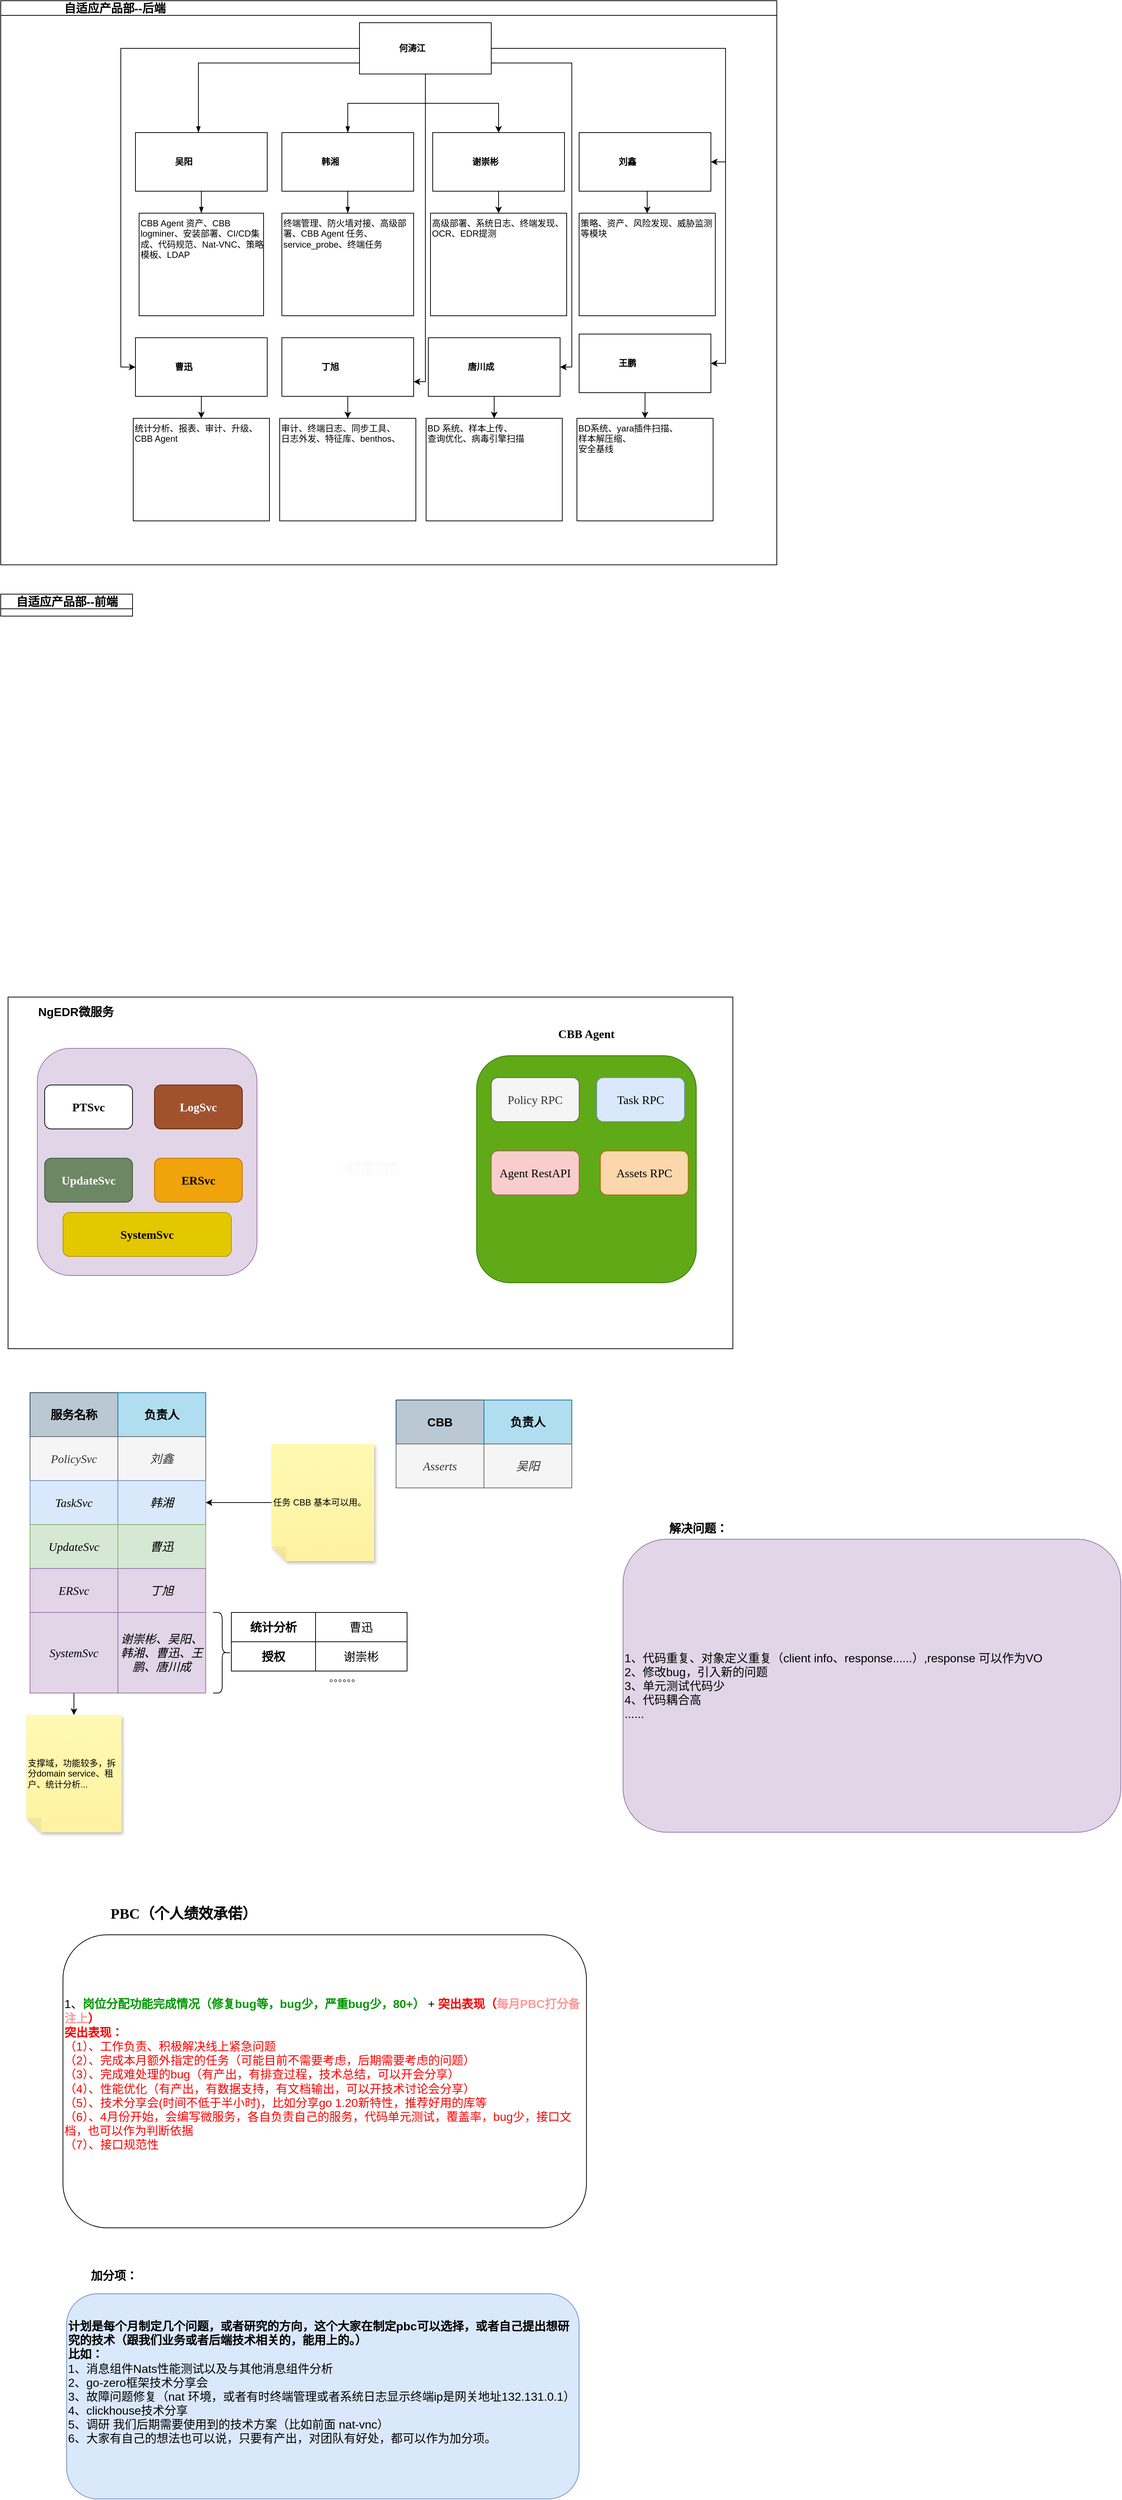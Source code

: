 <mxfile version="21.1.1" type="github">
  <diagram id="prtHgNgQTEPvFCAcTncT" name="Page-1">
    <mxGraphModel dx="1981" dy="699" grid="1" gridSize="10" guides="1" tooltips="1" connect="1" arrows="1" fold="1" page="1" pageScale="1" pageWidth="827" pageHeight="1169" math="0" shadow="0">
      <root>
        <mxCell id="0" />
        <mxCell id="1" parent="0" />
        <mxCell id="QDGvHehOKybcKLlj2q08-73" value="&lt;font style=&quot;font-size: 16px;&quot;&gt;1、&lt;font color=&quot;#009900&quot;&gt;&lt;b&gt;岗位分配功能完成情况（修复bug等，bug少，严重bug少，80+）&lt;/b&gt;&lt;/font&gt; + &lt;b style=&quot;&quot;&gt;&lt;font color=&quot;#ff0000&quot;&gt;突出表现（&lt;/font&gt;&lt;font color=&quot;#ff9999&quot;&gt;每月PBC打分备注上&lt;/font&gt;&lt;font color=&quot;#ff0000&quot;&gt;）&lt;/font&gt;&lt;br&gt;&lt;font color=&quot;#ff0000&quot;&gt;突出表现：&lt;/font&gt;&lt;/b&gt;&lt;br&gt;&lt;font color=&quot;#ff0000&quot;&gt;（1）、工作负责、积极解决线上紧急问题&lt;/font&gt;&lt;br&gt;&lt;span style=&quot;color: rgb(255, 0, 0);&quot;&gt;	&lt;/span&gt;&lt;font color=&quot;#ff0000&quot;&gt;（2）、完成本月额外指定的任务（可能目前不需要考虑，后期需要考虑的问题）&lt;/font&gt;&lt;br&gt;&lt;span style=&quot;color: rgb(255, 0, 0);&quot;&gt;	&lt;/span&gt;&lt;font color=&quot;#ff0000&quot;&gt;（3）、完成难处理的bug（有产出，有排查过程，技术总结，可以开会分享）&lt;br&gt;&lt;/font&gt;&lt;span style=&quot;&quot;&gt;	&lt;font color=&quot;#ff0000&quot;&gt;（&lt;/font&gt;&lt;/span&gt;&lt;font color=&quot;#ff0000&quot;&gt;4&lt;span style=&quot;&quot;&gt;）、性能优化（有产出，有数据支持，有文档输出，可以开技术讨论会分享）&lt;br&gt;&lt;/span&gt;&lt;/font&gt;&lt;font style=&quot;border-color: var(--border-color);&quot; color=&quot;#ff0000&quot;&gt;（5&lt;/font&gt;&lt;font style=&quot;border-color: var(--border-color);&quot; color=&quot;#ff0000&quot;&gt;&lt;span style=&quot;border-color: var(--border-color);&quot;&gt;）、技术分享会(时间不低于半小时)，比如分享go 1.20新特性，推荐好用的库等&lt;br&gt;&lt;/span&gt;&lt;/font&gt;&lt;font style=&quot;border-color: var(--border-color);&quot; color=&quot;#ff0000&quot;&gt;（6&lt;/font&gt;&lt;font style=&quot;border-color: var(--border-color);&quot; color=&quot;#ff0000&quot;&gt;）、4月份开始，会编写微服务，各自负责自己的服务，代码单元测试，覆盖率，bug少，接口文档，也可以作为判断依据&lt;/font&gt;&lt;br&gt;&lt;font style=&quot;border-color: var(--border-color);&quot; color=&quot;#ff0000&quot;&gt;（7&lt;/font&gt;&lt;font style=&quot;border-color: var(--border-color);&quot; color=&quot;#ff0000&quot;&gt;）、接口规范性&lt;/font&gt;&lt;br&gt;&lt;font color=&quot;#ff0000&quot;&gt;&amp;nbsp;&lt;/font&gt;&lt;/font&gt;" style="rounded=1;whiteSpace=wrap;html=1;align=left;" vertex="1" parent="1">
          <mxGeometry x="-435" y="2680" width="715" height="400" as="geometry" />
        </mxCell>
        <mxCell id="QDGvHehOKybcKLlj2q08-12" value="&#xa;&lt;b style=&quot;border-color: var(--border-color); color: rgb(255, 255, 255); font-family: &amp;quot;Comic Sans MS&amp;quot;; font-size: 16px; font-style: normal; font-variant-ligatures: normal; font-variant-caps: normal; letter-spacing: normal; orphans: 2; text-align: center; text-indent: 0px; text-transform: none; widows: 2; word-spacing: 0px; -webkit-text-stroke-width: 0px; background-color: rgb(251, 251, 251); text-decoration-thickness: initial; text-decoration-style: initial; text-decoration-color: initial;&quot;&gt;CBB Agent&lt;/b&gt;&#xa;&#xa;" style="rounded=0;whiteSpace=wrap;html=1;" vertex="1" parent="1">
          <mxGeometry x="-510" y="1400" width="990" height="480" as="geometry" />
        </mxCell>
        <mxCell id="dNxyNK7c78bLwvsdeMH5-11" value="&lt;span style=&quot;font-size: 16px;&quot;&gt;&amp;nbsp; &amp;nbsp; &amp;nbsp;&lt;span style=&quot;white-space: pre;&quot;&gt;	&lt;/span&gt;&lt;span style=&quot;white-space: pre;&quot;&gt;	&lt;/span&gt;&lt;span style=&quot;white-space: pre;&quot;&gt;	&lt;/span&gt;&lt;span style=&quot;white-space: pre;&quot;&gt;	&lt;/span&gt;&lt;span style=&quot;white-space: pre;&quot;&gt;	&lt;/span&gt;&lt;span style=&quot;white-space: pre;&quot;&gt;	&lt;/span&gt;&lt;span style=&quot;white-space: pre;&quot;&gt;	&lt;/span&gt;&lt;span style=&quot;white-space: pre;&quot;&gt;	&lt;/span&gt;&lt;span style=&quot;white-space: pre;&quot;&gt;	&lt;/span&gt;&lt;span style=&quot;white-space: pre;&quot;&gt;	&lt;/span&gt;&lt;span style=&quot;white-space: pre;&quot;&gt;	&lt;/span&gt;&lt;span style=&quot;white-space: pre;&quot;&gt;	&lt;/span&gt;&lt;span style=&quot;white-space: pre;&quot;&gt;	&lt;/span&gt;&lt;span style=&quot;white-space: pre;&quot;&gt;	&lt;/span&gt;自适应产品部--后端&lt;/span&gt;" style="swimlane;html=1;startSize=20;horizontal=1;containerType=tree;glass=0;align=left;" parent="1" vertex="1">
          <mxGeometry x="-520" y="40" width="1060" height="770" as="geometry">
            <mxRectangle x="-520" y="40" width="100" height="30" as="alternateBounds" />
          </mxGeometry>
        </mxCell>
        <mxCell id="dNxyNK7c78bLwvsdeMH5-13" value="" style="endArrow=blockThin;endFill=1;fontSize=11;edgeStyle=elbowEdgeStyle;elbow=vertical;rounded=0;exitX=0;exitY=0.5;exitDx=0;exitDy=0;" parent="dNxyNK7c78bLwvsdeMH5-11" source="dNxyNK7c78bLwvsdeMH5-12" target="dNxyNK7c78bLwvsdeMH5-14" edge="1">
          <mxGeometry relative="1" as="geometry">
            <mxPoint x="270" y="90" as="sourcePoint" />
            <Array as="points">
              <mxPoint x="270" y="85" />
            </Array>
          </mxGeometry>
        </mxCell>
        <UserObject label="吴阳&lt;br&gt;" placeholders="1" id="dNxyNK7c78bLwvsdeMH5-14">
          <mxCell style="label;image=https://cdn3.iconfinder.com/data/icons/user-avatars-1/512/users-10-3-128.png;whiteSpace=wrap;html=1;rounded=0;glass=0;treeFolding=1;treeMoving=1;" parent="dNxyNK7c78bLwvsdeMH5-11" vertex="1">
            <mxGeometry x="184" y="180" width="180" height="80" as="geometry" />
          </mxCell>
        </UserObject>
        <mxCell id="dNxyNK7c78bLwvsdeMH5-15" value="" style="endArrow=blockThin;endFill=1;fontSize=11;edgeStyle=elbowEdgeStyle;elbow=vertical;rounded=0;" parent="dNxyNK7c78bLwvsdeMH5-11" source="dNxyNK7c78bLwvsdeMH5-12" target="dNxyNK7c78bLwvsdeMH5-16" edge="1">
          <mxGeometry relative="1" as="geometry" />
        </mxCell>
        <UserObject label="韩湘" placeholders="1" id="dNxyNK7c78bLwvsdeMH5-16">
          <mxCell style="label;image=https://cdn3.iconfinder.com/data/icons/user-avatars-1/512/users-9-2-128.png;whiteSpace=wrap;html=1;rounded=0;glass=0;treeFolding=1;treeMoving=1;" parent="dNxyNK7c78bLwvsdeMH5-11" vertex="1">
            <mxGeometry x="384" y="180" width="180" height="80" as="geometry" />
          </mxCell>
        </UserObject>
        <mxCell id="P8AsUJd5_cXzrDXwwjN4-2" value="" style="endArrow=blockThin;endFill=1;fontSize=11;edgeStyle=elbowEdgeStyle;elbow=vertical;rounded=0;" parent="dNxyNK7c78bLwvsdeMH5-11" source="dNxyNK7c78bLwvsdeMH5-14" target="P8AsUJd5_cXzrDXwwjN4-3" edge="1">
          <mxGeometry relative="1" as="geometry">
            <mxPoint x="300" y="160" as="sourcePoint" />
          </mxGeometry>
        </mxCell>
        <UserObject label="CBB Agent 资产、CBB logminer、安装部署、CI/CD集成、代码规范、Nat-VNC、策略模板、LDAP" placeholders="1" id="P8AsUJd5_cXzrDXwwjN4-3">
          <mxCell style="whiteSpace=wrap;html=1;rounded=0;glass=0;treeFolding=1;treeMoving=1;align=left;verticalAlign=top;" parent="dNxyNK7c78bLwvsdeMH5-11" vertex="1" collapsed="1">
            <mxGeometry x="189" y="290" width="170" height="140" as="geometry" />
          </mxCell>
        </UserObject>
        <mxCell id="0Z5E34LWCH2BCrxLQeH4-35" style="edgeStyle=orthogonalEdgeStyle;rounded=0;orthogonalLoop=1;jettySize=auto;html=1;entryX=0;entryY=0.5;entryDx=0;entryDy=0;fontFamily=Helvetica;fontSize=12;fontColor=default;startSize=20;" parent="dNxyNK7c78bLwvsdeMH5-11" source="dNxyNK7c78bLwvsdeMH5-12" target="0Z5E34LWCH2BCrxLQeH4-30" edge="1">
          <mxGeometry relative="1" as="geometry" />
        </mxCell>
        <mxCell id="0Z5E34LWCH2BCrxLQeH4-36" style="edgeStyle=orthogonalEdgeStyle;rounded=0;orthogonalLoop=1;jettySize=auto;html=1;entryX=1;entryY=0.5;entryDx=0;entryDy=0;fontFamily=Helvetica;fontSize=12;fontColor=default;startSize=20;" parent="dNxyNK7c78bLwvsdeMH5-11" source="dNxyNK7c78bLwvsdeMH5-12" target="0Z5E34LWCH2BCrxLQeH4-33" edge="1">
          <mxGeometry relative="1" as="geometry" />
        </mxCell>
        <mxCell id="0Z5E34LWCH2BCrxLQeH4-37" style="edgeStyle=orthogonalEdgeStyle;rounded=0;orthogonalLoop=1;jettySize=auto;html=1;entryX=1;entryY=0.5;entryDx=0;entryDy=0;fontFamily=Helvetica;fontSize=12;fontColor=default;startSize=20;" parent="dNxyNK7c78bLwvsdeMH5-11" source="dNxyNK7c78bLwvsdeMH5-12" target="0Z5E34LWCH2BCrxLQeH4-29" edge="1">
          <mxGeometry relative="1" as="geometry" />
        </mxCell>
        <mxCell id="0Z5E34LWCH2BCrxLQeH4-38" style="edgeStyle=orthogonalEdgeStyle;rounded=0;orthogonalLoop=1;jettySize=auto;html=1;fontFamily=Helvetica;fontSize=12;fontColor=default;startSize=20;exitX=0.5;exitY=1;exitDx=0;exitDy=0;" parent="dNxyNK7c78bLwvsdeMH5-11" source="dNxyNK7c78bLwvsdeMH5-12" target="P8AsUJd5_cXzrDXwwjN4-17" edge="1">
          <mxGeometry relative="1" as="geometry">
            <mxPoint x="580" y="100" as="sourcePoint" />
            <Array as="points">
              <mxPoint x="580" y="140" />
              <mxPoint x="680" y="140" />
            </Array>
          </mxGeometry>
        </mxCell>
        <mxCell id="0Z5E34LWCH2BCrxLQeH4-40" style="edgeStyle=orthogonalEdgeStyle;rounded=0;orthogonalLoop=1;jettySize=auto;html=1;entryX=1;entryY=0.5;entryDx=0;entryDy=0;fontFamily=Helvetica;fontSize=12;fontColor=default;startSize=20;" parent="dNxyNK7c78bLwvsdeMH5-11" source="dNxyNK7c78bLwvsdeMH5-12" target="0Z5E34LWCH2BCrxLQeH4-32" edge="1">
          <mxGeometry relative="1" as="geometry">
            <Array as="points">
              <mxPoint x="780" y="85" />
              <mxPoint x="780" y="500" />
            </Array>
          </mxGeometry>
        </mxCell>
        <mxCell id="0Z5E34LWCH2BCrxLQeH4-41" style="edgeStyle=orthogonalEdgeStyle;rounded=0;orthogonalLoop=1;jettySize=auto;html=1;entryX=1;entryY=0.75;entryDx=0;entryDy=0;fontFamily=Helvetica;fontSize=12;fontColor=default;startSize=20;exitX=1;exitY=0.5;exitDx=0;exitDy=0;" parent="dNxyNK7c78bLwvsdeMH5-11" source="dNxyNK7c78bLwvsdeMH5-12" target="0Z5E34LWCH2BCrxLQeH4-31" edge="1">
          <mxGeometry relative="1" as="geometry">
            <Array as="points">
              <mxPoint x="580" y="85" />
              <mxPoint x="580" y="520" />
            </Array>
          </mxGeometry>
        </mxCell>
        <UserObject label="何涛江" name="何涛江" placeholders="1" id="dNxyNK7c78bLwvsdeMH5-12">
          <mxCell style="label;image=https://cdn3.iconfinder.com/data/icons/user-avatars-1/512/users-8-2-256.png;whiteSpace=wrap;html=1;rounded=0;glass=0;treeMoving=1;treeFolding=1;" parent="dNxyNK7c78bLwvsdeMH5-11" vertex="1">
            <mxGeometry x="490" y="30" width="180" height="70" as="geometry" />
          </mxCell>
        </UserObject>
        <mxCell id="P8AsUJd5_cXzrDXwwjN4-4" value="" style="endArrow=blockThin;endFill=1;fontSize=11;edgeStyle=elbowEdgeStyle;elbow=vertical;rounded=0;" parent="dNxyNK7c78bLwvsdeMH5-11" source="dNxyNK7c78bLwvsdeMH5-16" target="P8AsUJd5_cXzrDXwwjN4-5" edge="1">
          <mxGeometry relative="1" as="geometry">
            <mxPoint x="190" y="160" as="sourcePoint" />
          </mxGeometry>
        </mxCell>
        <UserObject label="终端管理、防火墙对接、高级部署、CBB Agent 任务、service_probe、终端任务" placeholders="1" id="P8AsUJd5_cXzrDXwwjN4-5">
          <mxCell style="whiteSpace=wrap;html=1;rounded=0;glass=0;treeFolding=1;treeMoving=1;align=left;verticalAlign=top;" parent="dNxyNK7c78bLwvsdeMH5-11" vertex="1">
            <mxGeometry x="384" y="290" width="180" height="140" as="geometry" />
          </mxCell>
        </UserObject>
        <UserObject label="谢崇彬" placeholders="1" id="P8AsUJd5_cXzrDXwwjN4-17">
          <mxCell style="label;image=https://cdn3.iconfinder.com/data/icons/user-avatars-1/512/users-11-2-512.png;whiteSpace=wrap;html=1;rounded=0;glass=0;treeFolding=1;treeMoving=1;" parent="dNxyNK7c78bLwvsdeMH5-11" vertex="1">
            <mxGeometry x="590" y="180" width="180" height="80" as="geometry" />
          </mxCell>
        </UserObject>
        <mxCell id="0Z5E34LWCH2BCrxLQeH4-17" value="" style="edgeStyle=orthogonalEdgeStyle;rounded=0;orthogonalLoop=1;jettySize=auto;html=1;" parent="dNxyNK7c78bLwvsdeMH5-11" source="P8AsUJd5_cXzrDXwwjN4-17" target="0Z5E34LWCH2BCrxLQeH4-18" edge="1">
          <mxGeometry relative="1" as="geometry" />
        </mxCell>
        <UserObject label="高级部署、系统日志、终端发现、&#xa;OCR、EDR提测" placeholders="1" id="0Z5E34LWCH2BCrxLQeH4-18">
          <mxCell style="align=left;fontStyle=0;verticalAlign=top;" parent="dNxyNK7c78bLwvsdeMH5-11" vertex="1" collapsed="1">
            <mxGeometry x="587" y="290" width="186" height="140" as="geometry" />
          </mxCell>
        </UserObject>
        <mxCell id="0Z5E34LWCH2BCrxLQeH4-61" style="edgeStyle=orthogonalEdgeStyle;rounded=0;orthogonalLoop=1;jettySize=auto;html=1;exitX=0.5;exitY=1;exitDx=0;exitDy=0;entryX=0.5;entryY=0;entryDx=0;entryDy=0;fontFamily=Helvetica;fontSize=12;fontColor=default;startSize=20;" parent="dNxyNK7c78bLwvsdeMH5-11" source="0Z5E34LWCH2BCrxLQeH4-29" target="0Z5E34LWCH2BCrxLQeH4-58" edge="1">
          <mxGeometry relative="1" as="geometry" />
        </mxCell>
        <UserObject label="刘鑫" placeholders="1" id="0Z5E34LWCH2BCrxLQeH4-29">
          <mxCell style="label;image=https://cdn3.iconfinder.com/data/icons/user-avatars-1/512/users-15-512.png;whiteSpace=wrap;html=1;rounded=0;glass=0;treeFolding=1;treeMoving=1;" parent="dNxyNK7c78bLwvsdeMH5-11" vertex="1">
            <mxGeometry x="790" y="180" width="180" height="80" as="geometry" />
          </mxCell>
        </UserObject>
        <mxCell id="0Z5E34LWCH2BCrxLQeH4-63" style="edgeStyle=orthogonalEdgeStyle;rounded=0;orthogonalLoop=1;jettySize=auto;html=1;entryX=0.5;entryY=0;entryDx=0;entryDy=0;fontFamily=Helvetica;fontSize=12;fontColor=default;startSize=20;" parent="dNxyNK7c78bLwvsdeMH5-11" source="0Z5E34LWCH2BCrxLQeH4-30" target="0Z5E34LWCH2BCrxLQeH4-62" edge="1">
          <mxGeometry relative="1" as="geometry" />
        </mxCell>
        <UserObject label="曹迅" placeholders="1" id="0Z5E34LWCH2BCrxLQeH4-30">
          <mxCell style="label;image=https://cdn3.iconfinder.com/data/icons/user-avatars-1/512/users-6-2-512.png;whiteSpace=wrap;html=1;rounded=0;glass=0;treeFolding=1;treeMoving=1;" parent="dNxyNK7c78bLwvsdeMH5-11" vertex="1">
            <mxGeometry x="184" y="460" width="180" height="80" as="geometry" />
          </mxCell>
        </UserObject>
        <mxCell id="0Z5E34LWCH2BCrxLQeH4-71" style="edgeStyle=orthogonalEdgeStyle;rounded=0;orthogonalLoop=1;jettySize=auto;html=1;entryX=0.5;entryY=0;entryDx=0;entryDy=0;fontFamily=Helvetica;fontSize=12;fontColor=default;startSize=20;" parent="dNxyNK7c78bLwvsdeMH5-11" source="0Z5E34LWCH2BCrxLQeH4-31" target="0Z5E34LWCH2BCrxLQeH4-64" edge="1">
          <mxGeometry relative="1" as="geometry" />
        </mxCell>
        <UserObject label="丁旭" placeholders="1" id="0Z5E34LWCH2BCrxLQeH4-31">
          <mxCell style="label;image=https://cdn3.iconfinder.com/data/icons/user-avatars-1/512/users-2-512.png;whiteSpace=wrap;html=1;rounded=0;glass=0;treeFolding=1;treeMoving=1;" parent="dNxyNK7c78bLwvsdeMH5-11" vertex="1">
            <mxGeometry x="384" y="460" width="180" height="80" as="geometry" />
          </mxCell>
        </UserObject>
        <mxCell id="0Z5E34LWCH2BCrxLQeH4-70" style="edgeStyle=orthogonalEdgeStyle;rounded=0;orthogonalLoop=1;jettySize=auto;html=1;entryX=0.5;entryY=0;entryDx=0;entryDy=0;fontFamily=Helvetica;fontSize=12;fontColor=default;startSize=20;" parent="dNxyNK7c78bLwvsdeMH5-11" source="0Z5E34LWCH2BCrxLQeH4-32" target="0Z5E34LWCH2BCrxLQeH4-65" edge="1">
          <mxGeometry relative="1" as="geometry" />
        </mxCell>
        <UserObject label="唐川成" placeholders="1" id="0Z5E34LWCH2BCrxLQeH4-32">
          <mxCell style="label;image=https://cdn3.iconfinder.com/data/icons/user-avatars-1/512/users-7-512.png;whiteSpace=wrap;html=1;rounded=0;glass=0;treeFolding=1;treeMoving=1;" parent="dNxyNK7c78bLwvsdeMH5-11" vertex="1">
            <mxGeometry x="584" y="460" width="180" height="80" as="geometry" />
          </mxCell>
        </UserObject>
        <mxCell id="0Z5E34LWCH2BCrxLQeH4-69" style="edgeStyle=orthogonalEdgeStyle;rounded=0;orthogonalLoop=1;jettySize=auto;html=1;entryX=0.5;entryY=0;entryDx=0;entryDy=0;fontFamily=Helvetica;fontSize=12;fontColor=default;startSize=20;" parent="dNxyNK7c78bLwvsdeMH5-11" source="0Z5E34LWCH2BCrxLQeH4-33" target="0Z5E34LWCH2BCrxLQeH4-66" edge="1">
          <mxGeometry relative="1" as="geometry" />
        </mxCell>
        <UserObject label="王鹏" placeholders="1" id="0Z5E34LWCH2BCrxLQeH4-33">
          <mxCell style="label;image=https://cdn3.iconfinder.com/data/icons/user-avatars-1/512/users-4-512.png;whiteSpace=wrap;html=1;rounded=0;glass=0;treeFolding=1;treeMoving=1;" parent="dNxyNK7c78bLwvsdeMH5-11" vertex="1">
            <mxGeometry x="790" y="455" width="180" height="80" as="geometry" />
          </mxCell>
        </UserObject>
        <UserObject label="策略、资产、风险发现、威胁监测&#xa;等模块" placeholders="1" id="0Z5E34LWCH2BCrxLQeH4-58">
          <mxCell style="verticalAlign=top;align=left;" parent="dNxyNK7c78bLwvsdeMH5-11" vertex="1" collapsed="1">
            <mxGeometry x="790" y="290" width="186" height="140" as="geometry" />
          </mxCell>
        </UserObject>
        <UserObject label="统计分析、报表、审计、升级、&#xa;CBB Agent" placeholders="1" id="0Z5E34LWCH2BCrxLQeH4-62">
          <mxCell style="align=left;verticalAlign=top;" parent="dNxyNK7c78bLwvsdeMH5-11" vertex="1" collapsed="1">
            <mxGeometry x="181" y="570" width="186" height="140" as="geometry" />
          </mxCell>
        </UserObject>
        <UserObject label="审计、终端日志、同步工具、&#xa;日志外发、特征库、benthos、" placeholders="1" id="0Z5E34LWCH2BCrxLQeH4-64">
          <mxCell style="align=left;verticalAlign=top;" parent="dNxyNK7c78bLwvsdeMH5-11" vertex="1" collapsed="1">
            <mxGeometry x="381" y="570" width="186" height="140" as="geometry" />
          </mxCell>
        </UserObject>
        <UserObject label="BD 系统、样本上传、&#xa;查询优化、病毒引擎扫描" placeholders="1" id="0Z5E34LWCH2BCrxLQeH4-65">
          <mxCell style="align=left;verticalAlign=top;" parent="dNxyNK7c78bLwvsdeMH5-11" vertex="1" collapsed="1">
            <mxGeometry x="581" y="570" width="186" height="140" as="geometry" />
          </mxCell>
        </UserObject>
        <UserObject label="BD系统、yara插件扫描、&#xa;样本解压缩、&#xa;安全基线" placeholders="1" id="0Z5E34LWCH2BCrxLQeH4-66">
          <mxCell style="align=left;verticalAlign=top;" parent="dNxyNK7c78bLwvsdeMH5-11" vertex="1" collapsed="1">
            <mxGeometry x="787" y="570" width="186" height="140" as="geometry" />
          </mxCell>
        </UserObject>
        <mxCell id="0Z5E34LWCH2BCrxLQeH4-9" value="自适应产品部--前端" style="swimlane;html=1;startSize=20;horizontal=1;containerType=tree;glass=0;fontSize=16;" parent="1" vertex="1" collapsed="1">
          <mxGeometry x="-520" y="850" width="180" height="30" as="geometry">
            <mxRectangle x="-520" y="850" width="1060" height="450" as="alternateBounds" />
          </mxGeometry>
        </mxCell>
        <UserObject label="何涛江" placeholders="1" id="0Z5E34LWCH2BCrxLQeH4-10">
          <mxCell style="label;image=https://cdn3.iconfinder.com/data/icons/user-avatars-1/512/users-8-2-256.png;whiteSpace=wrap;html=1;rounded=0;glass=0;treeMoving=1;treeFolding=1;" parent="0Z5E34LWCH2BCrxLQeH4-9" vertex="1">
            <mxGeometry x="440" y="40" width="180" height="70" as="geometry" />
          </mxCell>
        </UserObject>
        <mxCell id="0Z5E34LWCH2BCrxLQeH4-11" value="" style="endArrow=blockThin;endFill=1;fontSize=11;edgeStyle=elbowEdgeStyle;elbow=vertical;rounded=0;" parent="0Z5E34LWCH2BCrxLQeH4-9" source="0Z5E34LWCH2BCrxLQeH4-10" target="0Z5E34LWCH2BCrxLQeH4-12" edge="1">
          <mxGeometry relative="1" as="geometry" />
        </mxCell>
        <mxCell id="0Z5E34LWCH2BCrxLQeH4-75" style="edgeStyle=orthogonalEdgeStyle;rounded=0;orthogonalLoop=1;jettySize=auto;html=1;entryX=0.5;entryY=0;entryDx=0;entryDy=0;fontFamily=Helvetica;fontSize=12;fontColor=default;startSize=20;" parent="0Z5E34LWCH2BCrxLQeH4-9" source="0Z5E34LWCH2BCrxLQeH4-12" target="0Z5E34LWCH2BCrxLQeH4-72" edge="1">
          <mxGeometry relative="1" as="geometry" />
        </mxCell>
        <UserObject label="李昌威" placeholders="1" id="0Z5E34LWCH2BCrxLQeH4-12">
          <mxCell style="label;image=https://cdn3.iconfinder.com/data/icons/user-avatars-1/512/users-10-3-128.png;whiteSpace=wrap;html=1;rounded=0;glass=0;treeFolding=1;treeMoving=1;" parent="0Z5E34LWCH2BCrxLQeH4-9" vertex="1">
            <mxGeometry x="220" y="170" width="180" height="80" as="geometry" />
          </mxCell>
        </UserObject>
        <mxCell id="0Z5E34LWCH2BCrxLQeH4-13" value="" style="endArrow=blockThin;endFill=1;fontSize=11;edgeStyle=elbowEdgeStyle;elbow=vertical;rounded=0;" parent="0Z5E34LWCH2BCrxLQeH4-9" source="0Z5E34LWCH2BCrxLQeH4-10" target="0Z5E34LWCH2BCrxLQeH4-14" edge="1">
          <mxGeometry relative="1" as="geometry" />
        </mxCell>
        <mxCell id="0Z5E34LWCH2BCrxLQeH4-76" style="edgeStyle=orthogonalEdgeStyle;rounded=0;orthogonalLoop=1;jettySize=auto;html=1;fontFamily=Helvetica;fontSize=12;fontColor=default;startSize=20;" parent="0Z5E34LWCH2BCrxLQeH4-9" source="0Z5E34LWCH2BCrxLQeH4-14" target="0Z5E34LWCH2BCrxLQeH4-73" edge="1">
          <mxGeometry relative="1" as="geometry" />
        </mxCell>
        <UserObject label="吴国庆" placeholders="1" id="0Z5E34LWCH2BCrxLQeH4-14">
          <mxCell style="label;image=https://cdn3.iconfinder.com/data/icons/user-avatars-1/512/users-9-2-128.png;whiteSpace=wrap;html=1;rounded=0;glass=0;treeFolding=1;treeMoving=1;" parent="0Z5E34LWCH2BCrxLQeH4-9" vertex="1">
            <mxGeometry x="440" y="170" width="180" height="80" as="geometry" />
          </mxCell>
        </UserObject>
        <mxCell id="0Z5E34LWCH2BCrxLQeH4-15" value="" style="endArrow=blockThin;endFill=1;fontSize=11;edgeStyle=elbowEdgeStyle;elbow=vertical;rounded=0;" parent="0Z5E34LWCH2BCrxLQeH4-9" source="0Z5E34LWCH2BCrxLQeH4-10" target="0Z5E34LWCH2BCrxLQeH4-16" edge="1">
          <mxGeometry relative="1" as="geometry" />
        </mxCell>
        <mxCell id="0Z5E34LWCH2BCrxLQeH4-77" style="edgeStyle=orthogonalEdgeStyle;rounded=0;orthogonalLoop=1;jettySize=auto;html=1;fontFamily=Helvetica;fontSize=12;fontColor=default;startSize=20;" parent="0Z5E34LWCH2BCrxLQeH4-9" source="0Z5E34LWCH2BCrxLQeH4-16" target="0Z5E34LWCH2BCrxLQeH4-74" edge="1">
          <mxGeometry relative="1" as="geometry" />
        </mxCell>
        <UserObject label="邹振麟" placeholders="1" id="0Z5E34LWCH2BCrxLQeH4-16">
          <mxCell style="label;image=https://cdn3.iconfinder.com/data/icons/user-avatars-1/512//users-3-128.png;whiteSpace=wrap;html=1;rounded=0;glass=0;" parent="0Z5E34LWCH2BCrxLQeH4-9" vertex="1">
            <mxGeometry x="670" y="170" width="180" height="80" as="geometry" />
          </mxCell>
        </UserObject>
        <UserObject label="前端负责人、审计、报表、首页" placeholders="1" id="0Z5E34LWCH2BCrxLQeH4-72">
          <mxCell style="align=left;verticalAlign=top;" parent="0Z5E34LWCH2BCrxLQeH4-9" vertex="1" collapsed="1">
            <mxGeometry x="217" y="290" width="186" height="140" as="geometry" />
          </mxCell>
        </UserObject>
        <UserObject label="任务、升级、策略" placeholders="1" id="0Z5E34LWCH2BCrxLQeH4-73">
          <mxCell style="align=left;verticalAlign=top;" parent="0Z5E34LWCH2BCrxLQeH4-9" vertex="1" collapsed="1">
            <mxGeometry x="437" y="290" width="186" height="140" as="geometry" />
          </mxCell>
        </UserObject>
        <UserObject label="终端管理、系统管理、用户管理、&#xa;租户管理" placeholders="1" id="0Z5E34LWCH2BCrxLQeH4-74">
          <mxCell style="align=left;verticalAlign=top;" parent="0Z5E34LWCH2BCrxLQeH4-9" vertex="1" collapsed="1">
            <mxGeometry x="667" y="290" width="186" height="140" as="geometry" />
          </mxCell>
        </UserObject>
        <mxCell id="QDGvHehOKybcKLlj2q08-13" value="NgEDR微服务&amp;nbsp;" style="text;html=1;strokeColor=none;fillColor=none;align=center;verticalAlign=middle;whiteSpace=wrap;rounded=0;comic=1;fontSize=16;fontStyle=1" vertex="1" parent="1">
          <mxGeometry x="-490" y="1410" width="150" height="20" as="geometry" />
        </mxCell>
        <mxCell id="QDGvHehOKybcKLlj2q08-14" value="" style="rounded=1;whiteSpace=wrap;html=1;fillColor=#60a917;fontColor=#ffffff;strokeColor=#2D7600;align=center;" vertex="1" parent="1">
          <mxGeometry x="130" y="1480" width="300" height="310" as="geometry" />
        </mxCell>
        <mxCell id="QDGvHehOKybcKLlj2q08-15" value="&lt;font face=&quot;Comic Sans MS&quot;&gt;Policy RPC&lt;/font&gt;" style="rounded=1;whiteSpace=wrap;html=1;fontSize=16;fillColor=#f5f5f5;fontColor=#333333;strokeColor=#666666;" vertex="1" parent="1">
          <mxGeometry x="150" y="1510" width="120" height="60" as="geometry" />
        </mxCell>
        <mxCell id="QDGvHehOKybcKLlj2q08-16" value="&lt;font face=&quot;Comic Sans MS&quot;&gt;Task RPC&lt;/font&gt;" style="rounded=1;whiteSpace=wrap;html=1;fontSize=16;fillColor=#dae8fc;strokeColor=#6c8ebf;" vertex="1" parent="1">
          <mxGeometry x="294" y="1510" width="120" height="60" as="geometry" />
        </mxCell>
        <mxCell id="QDGvHehOKybcKLlj2q08-17" value="&lt;font face=&quot;Comic Sans MS&quot;&gt;&lt;span style=&quot;font-size: 16px;&quot;&gt;&lt;b&gt;CBB Agent&lt;/b&gt;&lt;/span&gt;&lt;/font&gt;" style="text;strokeColor=none;align=center;fillColor=none;html=1;verticalAlign=middle;whiteSpace=wrap;rounded=0;" vertex="1" parent="1">
          <mxGeometry x="215" y="1430" width="130" height="40" as="geometry" />
        </mxCell>
        <mxCell id="QDGvHehOKybcKLlj2q08-18" value="&lt;font face=&quot;Comic Sans MS&quot;&gt;Agent RestAPI&lt;/font&gt;" style="rounded=1;whiteSpace=wrap;html=1;fontSize=16;fillColor=#f8cecc;strokeColor=#b85450;" vertex="1" parent="1">
          <mxGeometry x="150" y="1610" width="120" height="60" as="geometry" />
        </mxCell>
        <mxCell id="QDGvHehOKybcKLlj2q08-19" value="&lt;font face=&quot;Comic Sans MS&quot;&gt;Assets RPC&lt;/font&gt;" style="rounded=1;whiteSpace=wrap;html=1;fontSize=16;fillColor=#fad7ac;strokeColor=#b46504;" vertex="1" parent="1">
          <mxGeometry x="299" y="1610" width="120" height="60" as="geometry" />
        </mxCell>
        <mxCell id="QDGvHehOKybcKLlj2q08-20" value="" style="rounded=1;whiteSpace=wrap;html=1;fillColor=#e1d5e7;strokeColor=#9673a6;align=center;" vertex="1" parent="1">
          <mxGeometry x="-470" y="1470" width="300" height="310" as="geometry" />
        </mxCell>
        <mxCell id="QDGvHehOKybcKLlj2q08-23" value="&lt;font style=&quot;font-size: 16px;&quot; face=&quot;Comic Sans MS&quot;&gt;&lt;b&gt;PTSvc&lt;/b&gt;&lt;/font&gt;" style="rounded=1;whiteSpace=wrap;html=1;" vertex="1" parent="1">
          <mxGeometry x="-460" y="1520" width="120" height="60" as="geometry" />
        </mxCell>
        <mxCell id="QDGvHehOKybcKLlj2q08-24" value="&lt;font style=&quot;font-size: 16px;&quot; face=&quot;Comic Sans MS&quot;&gt;&lt;b&gt;LogSvc&lt;/b&gt;&lt;/font&gt;" style="rounded=1;whiteSpace=wrap;html=1;fillColor=#a0522d;strokeColor=#6D1F00;fontColor=#ffffff;" vertex="1" parent="1">
          <mxGeometry x="-310" y="1520" width="120" height="60" as="geometry" />
        </mxCell>
        <mxCell id="QDGvHehOKybcKLlj2q08-25" value="&lt;font style=&quot;font-size: 16px;&quot; face=&quot;Comic Sans MS&quot;&gt;&lt;b&gt;UpdateSvc&lt;/b&gt;&lt;/font&gt;" style="rounded=1;whiteSpace=wrap;html=1;fillColor=#6d8764;fontColor=#ffffff;strokeColor=#3A5431;" vertex="1" parent="1">
          <mxGeometry x="-460" y="1620" width="120" height="60" as="geometry" />
        </mxCell>
        <mxCell id="QDGvHehOKybcKLlj2q08-26" value="&lt;font style=&quot;font-size: 16px;&quot; face=&quot;Comic Sans MS&quot;&gt;&lt;b&gt;ERSvc&lt;/b&gt;&lt;/font&gt;" style="rounded=1;whiteSpace=wrap;html=1;fillColor=#f0a30a;fontColor=#000000;strokeColor=#BD7000;" vertex="1" parent="1">
          <mxGeometry x="-310" y="1620" width="120" height="60" as="geometry" />
        </mxCell>
        <mxCell id="QDGvHehOKybcKLlj2q08-27" value="&lt;font style=&quot;font-size: 16px;&quot; face=&quot;Comic Sans MS&quot;&gt;&lt;b&gt;SystemSvc&lt;/b&gt;&lt;/font&gt;" style="rounded=1;whiteSpace=wrap;html=1;fillColor=#e3c800;fontColor=#000000;strokeColor=#B09500;" vertex="1" parent="1">
          <mxGeometry x="-435" y="1694" width="230" height="60" as="geometry" />
        </mxCell>
        <mxCell id="QDGvHehOKybcKLlj2q08-41" value="&lt;font style=&quot;font-size: 16px;&quot;&gt;&lt;b&gt;服务名称&lt;/b&gt;&lt;/font&gt;" style="rounded=0;whiteSpace=wrap;html=1;fillColor=#bac8d3;strokeColor=#23445d;" vertex="1" parent="1">
          <mxGeometry x="-480" y="1940" width="120" height="60" as="geometry" />
        </mxCell>
        <mxCell id="QDGvHehOKybcKLlj2q08-42" value="&lt;font style=&quot;font-size: 16px;&quot;&gt;&lt;b&gt;负责人&lt;/b&gt;&lt;/font&gt;" style="rounded=0;whiteSpace=wrap;html=1;fillColor=#b1ddf0;strokeColor=#10739e;" vertex="1" parent="1">
          <mxGeometry x="-360" y="1940" width="120" height="60" as="geometry" />
        </mxCell>
        <mxCell id="QDGvHehOKybcKLlj2q08-43" value="&lt;font face=&quot;Comic Sans MS&quot; style=&quot;font-size: 16px;&quot;&gt;PolicySvc&lt;/font&gt;" style="rounded=0;whiteSpace=wrap;html=1;fontStyle=2;fillColor=#f5f5f5;fontColor=#333333;strokeColor=#666666;" vertex="1" parent="1">
          <mxGeometry x="-480" y="2000" width="120" height="60" as="geometry" />
        </mxCell>
        <mxCell id="QDGvHehOKybcKLlj2q08-44" value="&lt;span style=&quot;font-size: 16px;&quot;&gt;&lt;i style=&quot;&quot;&gt;刘鑫&lt;/i&gt;&lt;/span&gt;" style="rounded=0;whiteSpace=wrap;html=1;fillColor=#f5f5f5;fontColor=#333333;strokeColor=#666666;" vertex="1" parent="1">
          <mxGeometry x="-360" y="2000" width="120" height="60" as="geometry" />
        </mxCell>
        <mxCell id="QDGvHehOKybcKLlj2q08-45" value="&lt;font face=&quot;Comic Sans MS&quot; style=&quot;font-size: 16px;&quot;&gt;TaskSvc&lt;/font&gt;" style="rounded=0;whiteSpace=wrap;html=1;fontStyle=2;fillColor=#dae8fc;strokeColor=#6c8ebf;" vertex="1" parent="1">
          <mxGeometry x="-480" y="2060" width="120" height="60" as="geometry" />
        </mxCell>
        <mxCell id="QDGvHehOKybcKLlj2q08-46" value="&lt;span style=&quot;font-size: 16px;&quot;&gt;&lt;i&gt;韩湘&lt;/i&gt;&lt;/span&gt;" style="rounded=0;whiteSpace=wrap;html=1;fillColor=#dae8fc;strokeColor=#6c8ebf;" vertex="1" parent="1">
          <mxGeometry x="-360" y="2060" width="120" height="60" as="geometry" />
        </mxCell>
        <mxCell id="QDGvHehOKybcKLlj2q08-47" value="&lt;font face=&quot;Comic Sans MS&quot; style=&quot;font-size: 16px;&quot;&gt;UpdateSvc&lt;/font&gt;" style="rounded=0;whiteSpace=wrap;html=1;fontStyle=2;fillColor=#d5e8d4;strokeColor=#82b366;" vertex="1" parent="1">
          <mxGeometry x="-480" y="2120" width="120" height="60" as="geometry" />
        </mxCell>
        <mxCell id="QDGvHehOKybcKLlj2q08-48" value="&lt;span style=&quot;font-size: 16px;&quot;&gt;&lt;i style=&quot;&quot;&gt;曹迅&lt;/i&gt;&lt;/span&gt;" style="rounded=0;whiteSpace=wrap;html=1;fillColor=#d5e8d4;strokeColor=#82b366;" vertex="1" parent="1">
          <mxGeometry x="-360" y="2120" width="120" height="60" as="geometry" />
        </mxCell>
        <mxCell id="QDGvHehOKybcKLlj2q08-49" value="&lt;font face=&quot;Comic Sans MS&quot; style=&quot;font-size: 16px;&quot;&gt;ERSvc&lt;/font&gt;" style="rounded=0;whiteSpace=wrap;html=1;fontStyle=2;fillColor=#e1d5e7;strokeColor=#9673a6;" vertex="1" parent="1">
          <mxGeometry x="-480" y="2180" width="120" height="60" as="geometry" />
        </mxCell>
        <mxCell id="QDGvHehOKybcKLlj2q08-50" value="&lt;span style=&quot;font-size: 16px;&quot;&gt;&lt;i style=&quot;&quot;&gt;丁旭&lt;/i&gt;&lt;/span&gt;" style="rounded=0;whiteSpace=wrap;html=1;fillColor=#e1d5e7;strokeColor=#9673a6;" vertex="1" parent="1">
          <mxGeometry x="-360" y="2180" width="120" height="60" as="geometry" />
        </mxCell>
        <mxCell id="QDGvHehOKybcKLlj2q08-71" value="" style="edgeStyle=orthogonalEdgeStyle;rounded=0;orthogonalLoop=1;jettySize=auto;html=1;" edge="1" parent="1" source="QDGvHehOKybcKLlj2q08-51" target="QDGvHehOKybcKLlj2q08-67">
          <mxGeometry relative="1" as="geometry" />
        </mxCell>
        <mxCell id="QDGvHehOKybcKLlj2q08-51" value="&lt;font face=&quot;Comic Sans MS&quot; style=&quot;font-size: 16px;&quot;&gt;SystemSvc&lt;/font&gt;" style="rounded=0;whiteSpace=wrap;html=1;fontStyle=2;fillColor=#e1d5e7;strokeColor=#9673a6;" vertex="1" parent="1">
          <mxGeometry x="-480" y="2240" width="120" height="110" as="geometry" />
        </mxCell>
        <mxCell id="QDGvHehOKybcKLlj2q08-52" value="&lt;span style=&quot;font-size: 16px;&quot;&gt;&lt;i&gt;谢崇彬、吴阳、韩湘、曹迅、王鹏、唐川成&lt;/i&gt;&lt;/span&gt;" style="rounded=0;whiteSpace=wrap;html=1;fillColor=#e1d5e7;strokeColor=#9673a6;" vertex="1" parent="1">
          <mxGeometry x="-360" y="2240" width="120" height="110" as="geometry" />
        </mxCell>
        <mxCell id="QDGvHehOKybcKLlj2q08-53" value="&lt;font style=&quot;font-size: 16px;&quot;&gt;&lt;b&gt;CBB&lt;/b&gt;&lt;/font&gt;" style="rounded=0;whiteSpace=wrap;html=1;fillColor=#bac8d3;strokeColor=#23445d;" vertex="1" parent="1">
          <mxGeometry x="20" y="1950" width="120" height="60" as="geometry" />
        </mxCell>
        <mxCell id="QDGvHehOKybcKLlj2q08-54" value="&lt;font style=&quot;font-size: 16px;&quot;&gt;&lt;b&gt;负责人&lt;/b&gt;&lt;/font&gt;" style="rounded=0;whiteSpace=wrap;html=1;fillColor=#b1ddf0;strokeColor=#10739e;" vertex="1" parent="1">
          <mxGeometry x="140" y="1950" width="120" height="60" as="geometry" />
        </mxCell>
        <mxCell id="QDGvHehOKybcKLlj2q08-55" value="&lt;font face=&quot;Comic Sans MS&quot; style=&quot;font-size: 16px;&quot;&gt;Asserts&lt;/font&gt;" style="rounded=0;whiteSpace=wrap;html=1;fontStyle=2;fillColor=#f5f5f5;fontColor=#333333;strokeColor=#666666;" vertex="1" parent="1">
          <mxGeometry x="20" y="2010" width="120" height="60" as="geometry" />
        </mxCell>
        <mxCell id="QDGvHehOKybcKLlj2q08-56" value="&lt;span style=&quot;font-size: 16px;&quot;&gt;&lt;i&gt;吴阳&lt;/i&gt;&lt;/span&gt;" style="rounded=0;whiteSpace=wrap;html=1;fillColor=#f5f5f5;fontColor=#333333;strokeColor=#666666;" vertex="1" parent="1">
          <mxGeometry x="140" y="2010" width="120" height="60" as="geometry" />
        </mxCell>
        <mxCell id="QDGvHehOKybcKLlj2q08-59" value="" style="shape=curlyBracket;whiteSpace=wrap;html=1;rounded=1;flipH=1;labelPosition=right;verticalLabelPosition=middle;align=left;verticalAlign=middle;" vertex="1" parent="1">
          <mxGeometry x="-230" y="2240" width="25" height="110" as="geometry" />
        </mxCell>
        <mxCell id="QDGvHehOKybcKLlj2q08-61" style="edgeStyle=orthogonalEdgeStyle;rounded=0;orthogonalLoop=1;jettySize=auto;html=1;entryX=1;entryY=0.5;entryDx=0;entryDy=0;" edge="1" parent="1" source="QDGvHehOKybcKLlj2q08-60" target="QDGvHehOKybcKLlj2q08-46">
          <mxGeometry relative="1" as="geometry" />
        </mxCell>
        <mxCell id="QDGvHehOKybcKLlj2q08-60" value="任务 CBB 基本可以用。" style="shape=note;whiteSpace=wrap;html=1;backgroundOutline=1;fontColor=#000000;darkOpacity=0.05;fillColor=#FFF9B2;strokeColor=none;fillStyle=solid;direction=west;gradientDirection=north;gradientColor=#FFF2A1;shadow=1;size=20;pointerEvents=1;align=left;" vertex="1" parent="1">
          <mxGeometry x="-150" y="2010" width="140" height="160" as="geometry" />
        </mxCell>
        <mxCell id="QDGvHehOKybcKLlj2q08-63" value="统计分析" style="rounded=0;whiteSpace=wrap;html=1;fontSize=16;fontStyle=1" vertex="1" parent="1">
          <mxGeometry x="-205" y="2240" width="115" height="40" as="geometry" />
        </mxCell>
        <mxCell id="QDGvHehOKybcKLlj2q08-64" value="&lt;font style=&quot;font-size: 16px;&quot;&gt;曹迅&lt;/font&gt;" style="rounded=0;whiteSpace=wrap;html=1;" vertex="1" parent="1">
          <mxGeometry x="-90" y="2240" width="125" height="40" as="geometry" />
        </mxCell>
        <mxCell id="QDGvHehOKybcKLlj2q08-65" value="授权" style="rounded=0;whiteSpace=wrap;html=1;fontSize=16;fontStyle=1" vertex="1" parent="1">
          <mxGeometry x="-205" y="2280" width="115" height="40" as="geometry" />
        </mxCell>
        <mxCell id="QDGvHehOKybcKLlj2q08-66" value="&lt;font style=&quot;font-size: 16px;&quot;&gt;谢崇彬&lt;/font&gt;" style="rounded=0;whiteSpace=wrap;html=1;" vertex="1" parent="1">
          <mxGeometry x="-90" y="2280" width="125" height="40" as="geometry" />
        </mxCell>
        <mxCell id="QDGvHehOKybcKLlj2q08-67" value="支撑域，功能较多，拆分domain service、租户、统计分析..." style="shape=note;whiteSpace=wrap;html=1;backgroundOutline=1;fontColor=#000000;darkOpacity=0.05;fillColor=#FFF9B2;strokeColor=none;fillStyle=solid;direction=west;gradientDirection=north;gradientColor=#FFF2A1;shadow=1;size=20;pointerEvents=1;align=left;" vertex="1" parent="1">
          <mxGeometry x="-485" y="2380" width="130" height="160" as="geometry" />
        </mxCell>
        <mxCell id="QDGvHehOKybcKLlj2q08-72" value="。。。。。。" style="text;strokeColor=none;align=center;fillColor=none;html=1;verticalAlign=middle;whiteSpace=wrap;rounded=0;" vertex="1" parent="1">
          <mxGeometry x="-110" y="2320" width="120" height="20" as="geometry" />
        </mxCell>
        <mxCell id="QDGvHehOKybcKLlj2q08-74" value="&lt;b&gt;&lt;font face=&quot;Comic Sans MS&quot; style=&quot;font-size: 20px;&quot;&gt;PBC（个人绩效承偌）&lt;/font&gt;&lt;/b&gt;" style="text;strokeColor=none;align=center;fillColor=none;html=1;verticalAlign=middle;whiteSpace=wrap;rounded=0;" vertex="1" parent="1">
          <mxGeometry x="-380" y="2650" width="220" as="geometry" />
        </mxCell>
        <mxCell id="QDGvHehOKybcKLlj2q08-75" value="&lt;font style=&quot;font-size: 16px;&quot;&gt;&lt;b&gt;计划是每个月制定几个问题，或者研究的方向，这个大家在制定pbc可以选择，或者自己提出想研究的技术（跟我们业务或者后端技术相关的，能用上的。）&lt;/b&gt;&lt;br&gt;&lt;b&gt;比如：&lt;/b&gt;&lt;br&gt;1、消息组件Nats性能测试以及与其他消息组件分析&lt;br&gt;2、go-zero框架技术分享会&lt;br&gt;3、故障问题修复（nat 环境，或者有时终端管理或者系统日志显示终端ip是网关地址132.131.0.1）&lt;br&gt;4、clickhouse技术分享&lt;br&gt;5、调研 我们后期需要使用到的技术方案（比如前面 nat-vnc）&lt;br&gt;6、大家有自己的想法也可以说，只要有产出，对团队有好处，都可以作为加分项。&lt;br&gt;&lt;br&gt;&lt;br&gt;&lt;/font&gt;" style="rounded=1;whiteSpace=wrap;html=1;fillColor=#dae8fc;strokeColor=#6c8ebf;align=left;" vertex="1" parent="1">
          <mxGeometry x="-430" y="3170" width="700" height="280" as="geometry" />
        </mxCell>
        <mxCell id="QDGvHehOKybcKLlj2q08-80" value="&lt;font style=&quot;font-size: 16px;&quot;&gt;1、代码重复、对象定义重复（client info、response......）,response 可以作为VO&lt;br&gt;2、修改bug，引入新的问题&lt;br&gt;3、单元测试代码少&lt;br&gt;4、代码耦合高&lt;br&gt;......&lt;br&gt;&lt;/font&gt;" style="rounded=1;whiteSpace=wrap;html=1;align=left;fillColor=#e1d5e7;strokeColor=#9673a6;" vertex="1" parent="1">
          <mxGeometry x="330" y="2140" width="680" height="400" as="geometry" />
        </mxCell>
        <mxCell id="QDGvHehOKybcKLlj2q08-81" value="解决问题：" style="text;strokeColor=none;align=center;fillColor=none;html=1;verticalAlign=middle;whiteSpace=wrap;rounded=0;fontSize=16;fontStyle=1" vertex="1" parent="1">
          <mxGeometry x="345" y="2110" width="176" height="30" as="geometry" />
        </mxCell>
        <mxCell id="QDGvHehOKybcKLlj2q08-84" value="&lt;font style=&quot;font-size: 16px;&quot;&gt;&lt;b&gt;加分项：&lt;/b&gt;&lt;/font&gt;" style="text;strokeColor=none;align=center;fillColor=none;html=1;verticalAlign=middle;whiteSpace=wrap;rounded=0;" vertex="1" parent="1">
          <mxGeometry x="-430" y="3140" width="130" height="10" as="geometry" />
        </mxCell>
      </root>
    </mxGraphModel>
  </diagram>
</mxfile>
